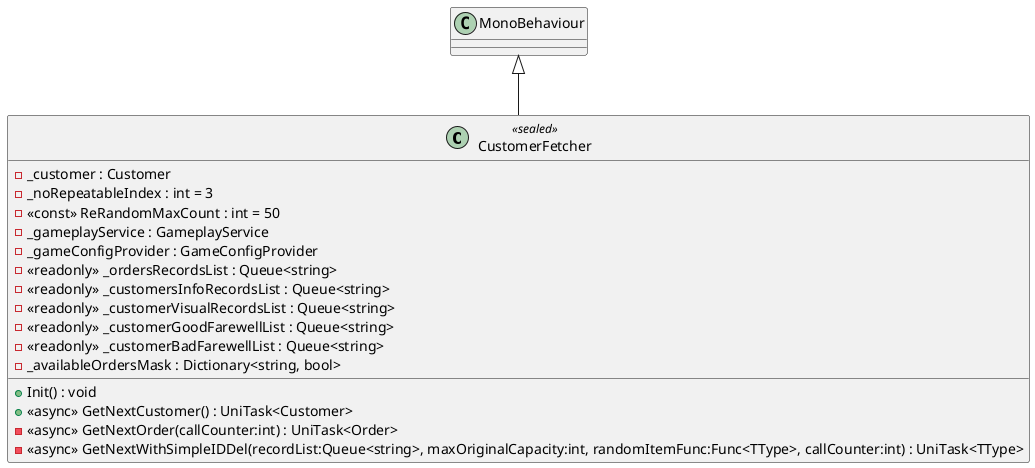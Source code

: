 @startuml
class CustomerFetcher <<sealed>> {
    - _customer : Customer
    - _noRepeatableIndex : int = 3
    - <<const>> ReRandomMaxCount : int = 50
    - _gameplayService : GameplayService
    - _gameConfigProvider : GameConfigProvider
    - <<readonly>> _ordersRecordsList : Queue<string>
    - <<readonly>> _customersInfoRecordsList : Queue<string>
    - <<readonly>> _customerVisualRecordsList : Queue<string>
    - <<readonly>> _customerGoodFarewellList : Queue<string>
    - <<readonly>> _customerBadFarewellList : Queue<string>
    - _availableOrdersMask : Dictionary<string, bool>
    + Init() : void
    + <<async>> GetNextCustomer() : UniTask<Customer>
    - <<async>> GetNextOrder(callCounter:int) : UniTask<Order>
    - <<async>> GetNextWithSimpleIDDel(recordList:Queue<string>, maxOriginalCapacity:int, randomItemFunc:Func<TType>, callCounter:int) : UniTask<TType>
}
MonoBehaviour <|-- CustomerFetcher
@enduml
